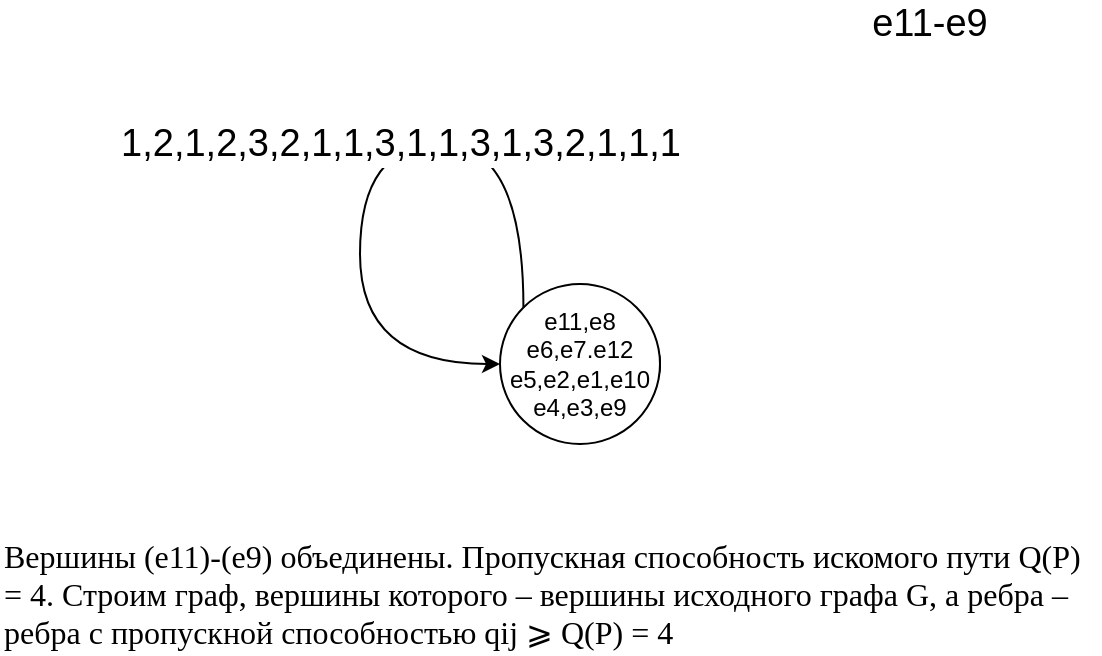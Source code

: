 <mxfile version="12.9.13" type="device"><diagram id="hIdZd6k8Fz3zNo_OCAzb" name="Page-1"><mxGraphModel dx="2064" dy="730" grid="1" gridSize="10" guides="1" tooltips="1" connect="1" arrows="1" fold="1" page="1" pageScale="1" pageWidth="827" pageHeight="1169" math="0" shadow="0"><root><mxCell id="0"/><mxCell id="1" parent="0"/><mxCell id="G0EA4sJnajI5GC1MX2rp-14" value="e6" style="ellipse;whiteSpace=wrap;html=1;aspect=fixed;direction=west;" parent="1" vertex="1"><mxGeometry x="160" y="420" width="40" height="40" as="geometry"/></mxCell><mxCell id="G0EA4sJnajI5GC1MX2rp-17" value="e8" style="ellipse;whiteSpace=wrap;html=1;aspect=fixed;direction=west;" parent="1" vertex="1"><mxGeometry x="160" y="420" width="40" height="40" as="geometry"/></mxCell><mxCell id="G0EA4sJnajI5GC1MX2rp-22" value="e11,e8&lt;br&gt;e6,e7.e12&lt;br&gt;e5,e2,e1,e10&lt;br&gt;e4,e3,e9" style="ellipse;whiteSpace=wrap;html=1;aspect=fixed;direction=south;" parent="1" vertex="1"><mxGeometry x="120" y="400" width="80" height="80" as="geometry"/></mxCell><mxCell id="G0EA4sJnajI5GC1MX2rp-93" value="e11-e9" style="text;html=1;strokeColor=none;fillColor=none;align=center;verticalAlign=middle;whiteSpace=wrap;rounded=0;fontSize=19;" parent="1" vertex="1"><mxGeometry x="280" y="260" width="110" height="20" as="geometry"/></mxCell><mxCell id="G0EA4sJnajI5GC1MX2rp-96" value="1,2,1,2,3,2,1,1,3,1,1,3,1,3,2,1,1,1" style="edgeStyle=orthogonalEdgeStyle;rounded=0;orthogonalLoop=1;jettySize=auto;html=1;exitX=0;exitY=1;exitDx=0;exitDy=0;entryX=0.5;entryY=1;entryDx=0;entryDy=0;shadow=0;fontSize=19;curved=1;" parent="1" source="G0EA4sJnajI5GC1MX2rp-22" target="G0EA4sJnajI5GC1MX2rp-22" edge="1"><mxGeometry x="-0.165" relative="1" as="geometry"><Array as="points"><mxPoint x="132" y="330"/><mxPoint x="50" y="330"/><mxPoint x="50" y="440"/></Array><mxPoint as="offset"/></mxGeometry></mxCell><mxCell id="G1A3SiZmGvE4825pw7rD-1" value="&lt;!--StartFragment--&gt;&lt;span style=&quot;font-family: &amp;quot;times new roman&amp;quot;; font-size: medium; font-style: normal; font-variant-ligatures: normal; font-variant-caps: normal; font-weight: 400; letter-spacing: normal; orphans: 2; text-align: left; text-indent: 0px; text-transform: none; widows: 2; word-spacing: 0px; -webkit-text-stroke-width: 0px; text-decoration-style: initial; text-decoration-color: initial; float: none; display: inline !important;&quot;&gt;Вершины (e11)-(e9) объединены. Пропускная способность искомого пути Q(P) = 4. Строим граф, вершины которого – вершины исходного графа G, а ребра – ребра с пропускной способностью qij ⩾ Q(P) = 4&lt;/span&gt;&lt;!--EndFragment--&gt;" style="text;whiteSpace=wrap;html=1;" vertex="1" parent="1"><mxGeometry x="-130" y="520" width="550" height="60" as="geometry"/></mxCell></root></mxGraphModel></diagram></mxfile>
